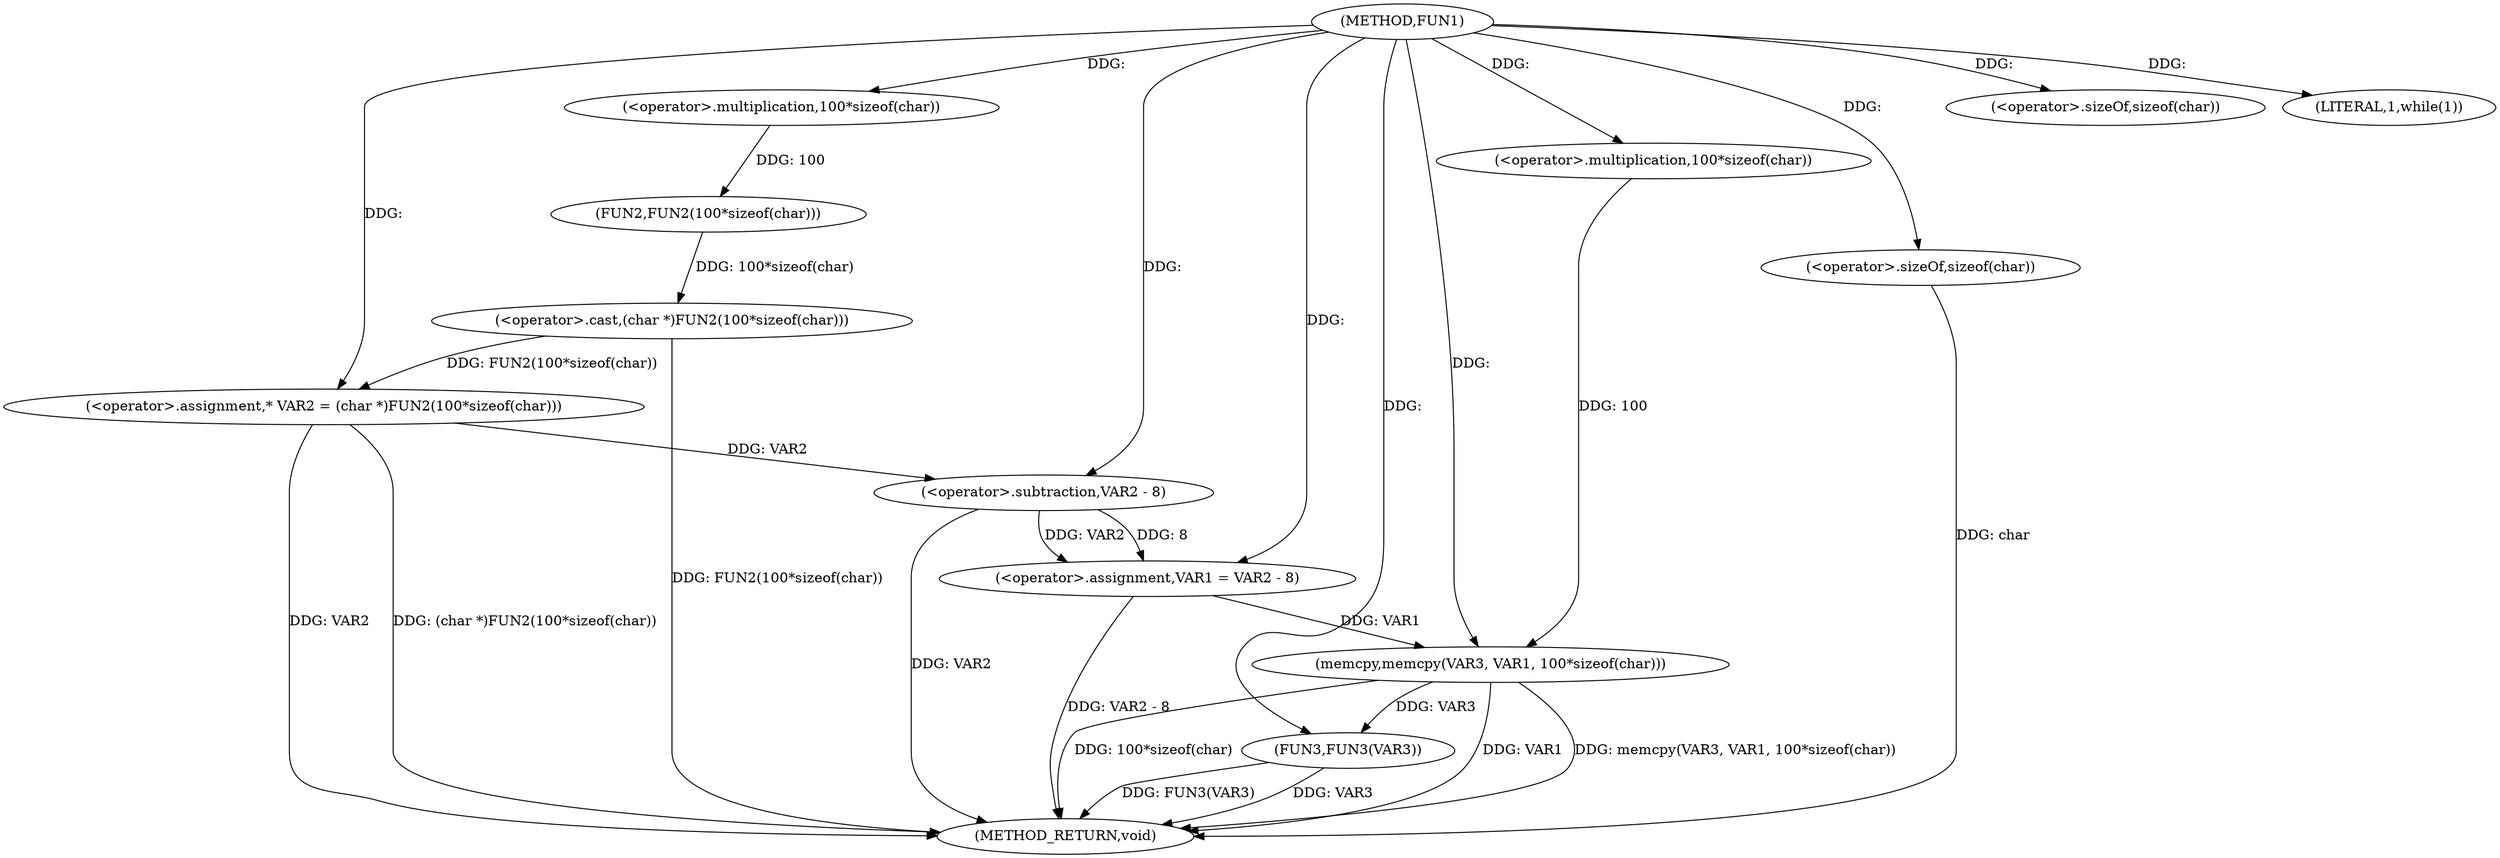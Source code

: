 digraph FUN1 {  
"1000100" [label = "(METHOD,FUN1)" ]
"1000133" [label = "(METHOD_RETURN,void)" ]
"1000104" [label = "(<operator>.assignment,* VAR2 = (char *)FUN2(100*sizeof(char)))" ]
"1000106" [label = "(<operator>.cast,(char *)FUN2(100*sizeof(char)))" ]
"1000108" [label = "(FUN2,FUN2(100*sizeof(char)))" ]
"1000109" [label = "(<operator>.multiplication,100*sizeof(char))" ]
"1000111" [label = "(<operator>.sizeOf,sizeof(char))" ]
"1000114" [label = "(LITERAL,1,while(1))" ]
"1000116" [label = "(<operator>.assignment,VAR1 = VAR2 - 8)" ]
"1000118" [label = "(<operator>.subtraction,VAR2 - 8)" ]
"1000124" [label = "(memcpy,memcpy(VAR3, VAR1, 100*sizeof(char)))" ]
"1000127" [label = "(<operator>.multiplication,100*sizeof(char))" ]
"1000129" [label = "(<operator>.sizeOf,sizeof(char))" ]
"1000131" [label = "(FUN3,FUN3(VAR3))" ]
  "1000106" -> "1000133"  [ label = "DDG: FUN2(100*sizeof(char))"] 
  "1000104" -> "1000133"  [ label = "DDG: VAR2"] 
  "1000131" -> "1000133"  [ label = "DDG: VAR3"] 
  "1000124" -> "1000133"  [ label = "DDG: 100*sizeof(char)"] 
  "1000116" -> "1000133"  [ label = "DDG: VAR2 - 8"] 
  "1000118" -> "1000133"  [ label = "DDG: VAR2"] 
  "1000104" -> "1000133"  [ label = "DDG: (char *)FUN2(100*sizeof(char))"] 
  "1000129" -> "1000133"  [ label = "DDG: char"] 
  "1000124" -> "1000133"  [ label = "DDG: VAR1"] 
  "1000131" -> "1000133"  [ label = "DDG: FUN3(VAR3)"] 
  "1000124" -> "1000133"  [ label = "DDG: memcpy(VAR3, VAR1, 100*sizeof(char))"] 
  "1000106" -> "1000104"  [ label = "DDG: FUN2(100*sizeof(char))"] 
  "1000100" -> "1000104"  [ label = "DDG: "] 
  "1000108" -> "1000106"  [ label = "DDG: 100*sizeof(char)"] 
  "1000109" -> "1000108"  [ label = "DDG: 100"] 
  "1000100" -> "1000109"  [ label = "DDG: "] 
  "1000100" -> "1000111"  [ label = "DDG: "] 
  "1000100" -> "1000114"  [ label = "DDG: "] 
  "1000118" -> "1000116"  [ label = "DDG: VAR2"] 
  "1000118" -> "1000116"  [ label = "DDG: 8"] 
  "1000100" -> "1000116"  [ label = "DDG: "] 
  "1000104" -> "1000118"  [ label = "DDG: VAR2"] 
  "1000100" -> "1000118"  [ label = "DDG: "] 
  "1000100" -> "1000124"  [ label = "DDG: "] 
  "1000116" -> "1000124"  [ label = "DDG: VAR1"] 
  "1000127" -> "1000124"  [ label = "DDG: 100"] 
  "1000100" -> "1000127"  [ label = "DDG: "] 
  "1000100" -> "1000129"  [ label = "DDG: "] 
  "1000124" -> "1000131"  [ label = "DDG: VAR3"] 
  "1000100" -> "1000131"  [ label = "DDG: "] 
}

